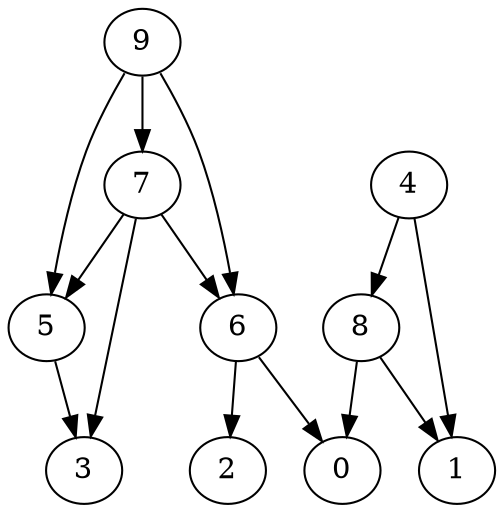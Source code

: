 digraph G {
  graph [splines=true overlap=false]
  node  [shape=ellipse, width=0.3, height=0.3]
  0 [label="0"];
  1 [label="1"];
  2 [label="2"];
  3 [label="3"];
  4 [label="4"];
  5 [label="5"];
  6 [label="6"];
  7 [label="7"];
  8 [label="8"];
  9 [label="9"];
  4 -> 1;
  4 -> 8;
  5 -> 3;
  6 -> 0;
  6 -> 2;
  7 -> 3;
  7 -> 5;
  7 -> 6;
  8 -> 0;
  8 -> 1;
  9 -> 5;
  9 -> 6;
  9 -> 7;
}

